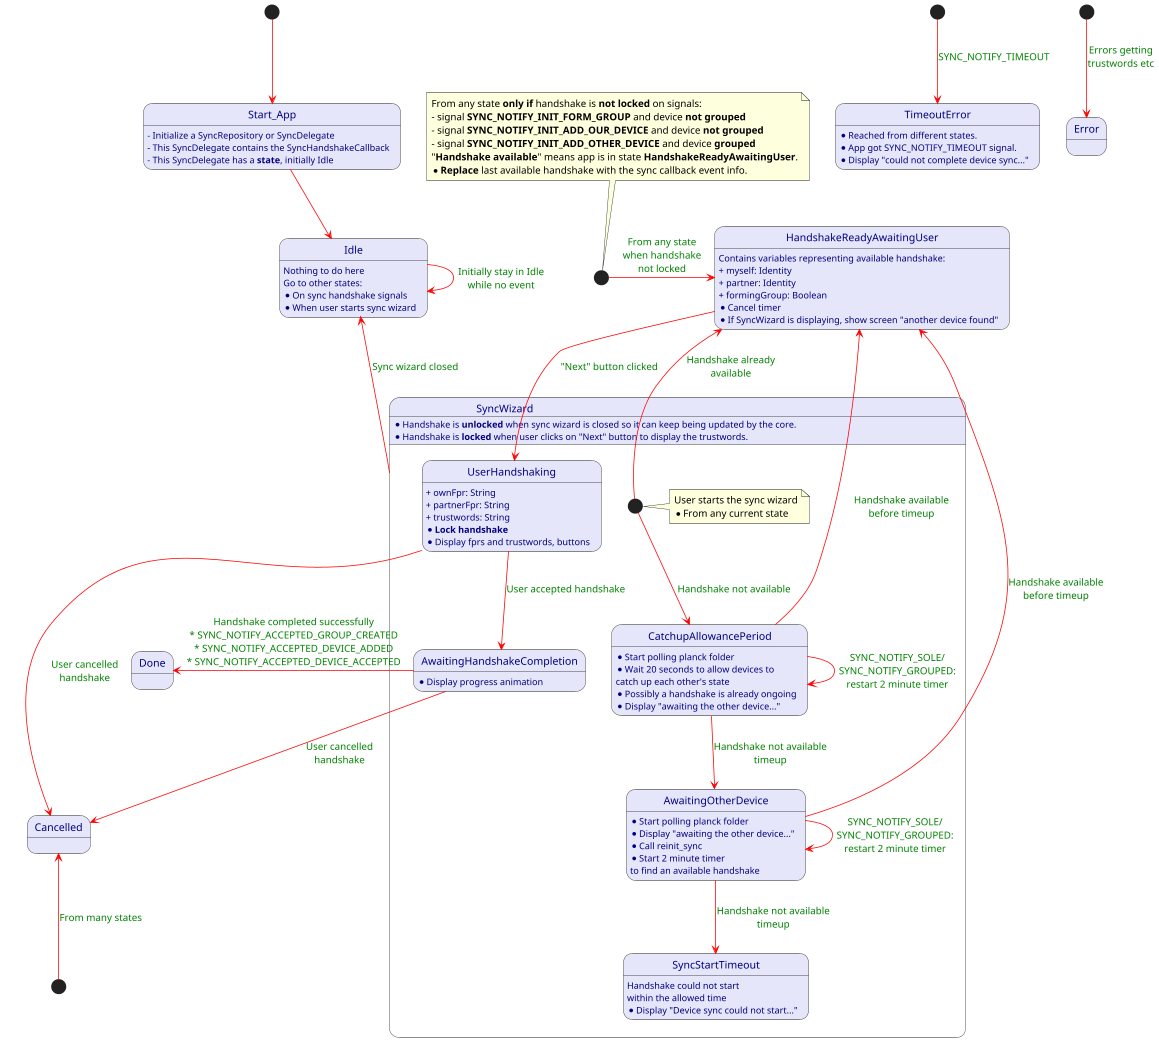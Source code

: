@startuml
'https://plantuml.com/state-diagram
'skinparam ranksep 20
skinparam dpi 125
'skinparam packageTitleAlignment left
'skinparam linetype ortho
'skinparam linetype polyline
'left to right direction
skinparam arrowColor red
skinparam arrowFontColor green
'skinparam handwritten true
skinparam State {
    AttributeFontcolor navy
    BackgroundColor lavender
}


scale 800 width
scale 800 height

[*] --> Start_App
Start_App : - Initialize a SyncRepository or SyncDelegate
Start_App : - This SyncDelegate contains the SyncHandshakeCallback
Start_App : - This SyncDelegate has a **state**, initially Idle

Start_App -down-> Idle
Idle: Nothing to do here
Idle: Go to other states:
Idle: * On sync handshake signals
Idle: * When user starts sync wizard
Idle -> Idle : Initially stay in Idle\nwhile no event
'Idle ---> Sync_Wizard
state SyncWizard {
SyncWizard: * Handshake is **unlocked** when sync wizard is closed so it can keep being updated by the core.
SyncWizard: * Handshake is **locked** when user clicks on "Next" button to display the trustwords.
    state Wizard_Start <<start>>
    note right of Wizard_Start
      User starts the sync wizard
      * From any current state
    end note

    Wizard_Start --> CatchupAllowancePeriod : Handshake not available

    CatchupAllowancePeriod: * Start polling planck folder
    CatchupAllowancePeriod: * Wait 20 seconds to allow devices to \ncatch up each other's state
    CatchupAllowancePeriod: * Possibly a handshake is already ongoing
    CatchupAllowancePeriod: * Display "awaiting the other device..."

    CatchupAllowancePeriod --> CatchupAllowancePeriod : SYNC_NOTIFY_SOLE/\nSYNC_NOTIFY_GROUPED:\nrestart 2 minute timer
    CatchupAllowancePeriod --> AwaitingOtherDevice : Handshake not available\ntimeup
    AwaitingOtherDevice: * Start polling planck folder
    AwaitingOtherDevice: * Display "awaiting the other device..."
    AwaitingOtherDevice: * Call reinit_sync
    AwaitingOtherDevice: * Start 2 minute timer
    AwaitingOtherDevice: to find an available handshake
    AwaitingOtherDevice --> AwaitingOtherDevice : SYNC_NOTIFY_SOLE/\nSYNC_NOTIFY_GROUPED:\nrestart 2 minute timer
    AwaitingOtherDevice --> SyncStartTimeout : Handshake not available\ntimeup
    SyncStartTimeout: Handshake could not start\nwithin the allowed time
    SyncStartTimeout: * Display "Device sync could not start..."

    state UserHandshaking
    UserHandshaking: + ownFpr: String
    UserHandshaking: + partnerFpr: String
    UserHandshaking: + trustwords: String
    UserHandshaking: * **Lock handshake**
    UserHandshaking: * Display fprs and trustwords, buttons

    state AwaitingHandshakeCompletion
    AwaitingHandshakeCompletion: * Display progress animation
    UserHandshaking --> AwaitingHandshakeCompletion : User accepted handshake
}

SyncWizard -up-> Idle : Sync wizard closed

Wizard_Start --> HandshakeReadyAwaitingUser : Handshake already\navailable
CatchupAllowancePeriod -up------> HandshakeReadyAwaitingUser : Handshake available\nbefore timeup
AwaitingOtherDevice --> HandshakeReadyAwaitingUser : Handshake available\nbefore timeup
HandshakeReadyAwaitingUser --> UserHandshaking : "Next" button clicked
UserHandshaking --> Cancelled : User cancelled\nhandshake
state CancelledRoot <<start>>
CancelledRoot -up-> Cancelled : From many states
AwaitingHandshakeCompletion ---left-> Done : Handshake completed successfully\n* SYNC_NOTIFY_ACCEPTED_GROUP_CREATED\n* SYNC_NOTIFY_ACCEPTED_DEVICE_ADDED\n* SYNC_NOTIFY_ACCEPTED_DEVICE_ACCEPTED
AwaitingHandshakeCompletion --> Cancelled : User cancelled\nhandshake


state HandshakeReadyAwaitingUser
HandshakeReadyAwaitingUser: Contains variables representing available handshake:
HandshakeReadyAwaitingUser: + myself: Identity
HandshakeReadyAwaitingUser: + partner: Identity
HandshakeReadyAwaitingUser: + formingGroup: Boolean
HandshakeReadyAwaitingUser: * Cancel timer
HandshakeReadyAwaitingUser: * If SyncWizard is displaying, show screen "another device found"

state TimeoutRoot <<start>>
TimeoutRoot --> TimeoutError : SYNC_NOTIFY_TIMEOUT
TimeoutError: * Reached from different states.
TimeoutError: * App got SYNC_NOTIFY_TIMEOUT signal.
TimeoutError: * Display "could not complete device sync..."

state ErrorRoot <<start>>
ErrorRoot --> Error : Errors getting\ntrustwords etc



state anyState <<start>>
anyState -> HandshakeReadyAwaitingUser: From any state\nwhen handshake\nnot locked
note top of anyState
From any state **only if** handshake is **not locked** on signals:
- signal **SYNC_NOTIFY_INIT_FORM_GROUP** and device **not grouped**
- signal **SYNC_NOTIFY_INIT_ADD_OUR_DEVICE** and device **not grouped**
- signal **SYNC_NOTIFY_INIT_ADD_OTHER_DEVICE** and device **grouped**
"**Handshake available**" means app is in state **HandshakeReadyAwaitingUser**.
* **Replace** last available handshake with the sync callback event info.
end note


@enduml
